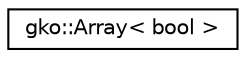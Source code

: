 digraph "Graphical Class Hierarchy"
{
 // INTERACTIVE_SVG=YES
  edge [fontname="Helvetica",fontsize="10",labelfontname="Helvetica",labelfontsize="10"];
  node [fontname="Helvetica",fontsize="10",shape=record];
  rankdir="LR";
  Node1 [label="gko::Array\< bool \>",height=0.2,width=0.4,color="black", fillcolor="white", style="filled",URL="$classgko_1_1Array.html"];
}
